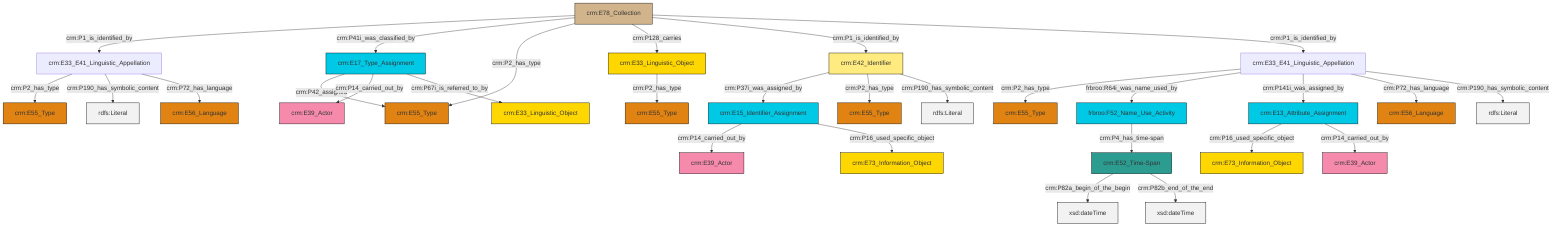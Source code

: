 graph TD
classDef Literal fill:#f2f2f2,stroke:#000000;
classDef CRM_Entity fill:#FFFFFF,stroke:#000000;
classDef Temporal_Entity fill:#00C9E6, stroke:#000000;
classDef Type fill:#E18312, stroke:#000000;
classDef Time-Span fill:#2C9C91, stroke:#000000;
classDef Appellation fill:#FFEB7F, stroke:#000000;
classDef Place fill:#008836, stroke:#000000;
classDef Persistent_Item fill:#B266B2, stroke:#000000;
classDef Conceptual_Object fill:#FFD700, stroke:#000000;
classDef Physical_Thing fill:#D2B48C, stroke:#000000;
classDef Actor fill:#f58aad, stroke:#000000;
classDef PC_Classes fill:#4ce600, stroke:#000000;
classDef Multi fill:#cccccc,stroke:#000000;

0["crm:E15_Identifier_Assignment"]:::Temporal_Entity -->|crm:P14_carried_out_by| 1["crm:E39_Actor"]:::Actor
4["crm:E33_E41_Linguistic_Appellation"]:::Default -->|crm:P2_has_type| 5["crm:E55_Type"]:::Type
4["crm:E33_E41_Linguistic_Appellation"]:::Default -->|frbroo:R64i_was_name_used_by| 6["frbroo:F52_Name_Use_Activity"]:::Temporal_Entity
7["crm:E78_Collection"]:::Physical_Thing -->|crm:P1_is_identified_by| 8["crm:E33_E41_Linguistic_Appellation"]:::Default
7["crm:E78_Collection"]:::Physical_Thing -->|crm:P41i_was_classified_by| 9["crm:E17_Type_Assignment"]:::Temporal_Entity
15["crm:E13_Attribute_Assignment"]:::Temporal_Entity -->|crm:P16_used_specific_object| 16["crm:E73_Information_Object"]:::Conceptual_Object
4["crm:E33_E41_Linguistic_Appellation"]:::Default -->|crm:P141i_was_assigned_by| 15["crm:E13_Attribute_Assignment"]:::Temporal_Entity
19["crm:E52_Time-Span"]:::Time-Span -->|crm:P82a_begin_of_the_begin| 20[xsd:dateTime]:::Literal
21["crm:E42_Identifier"]:::Appellation -->|crm:P37i_was_assigned_by| 0["crm:E15_Identifier_Assignment"]:::Temporal_Entity
7["crm:E78_Collection"]:::Physical_Thing -->|crm:P2_has_type| 22["crm:E55_Type"]:::Type
0["crm:E15_Identifier_Assignment"]:::Temporal_Entity -->|crm:P16_used_specific_object| 12["crm:E73_Information_Object"]:::Conceptual_Object
7["crm:E78_Collection"]:::Physical_Thing -->|crm:P128_carries| 24["crm:E33_Linguistic_Object"]:::Conceptual_Object
24["crm:E33_Linguistic_Object"]:::Conceptual_Object -->|crm:P2_has_type| 25["crm:E55_Type"]:::Type
9["crm:E17_Type_Assignment"]:::Temporal_Entity -->|crm:P42_assigned| 22["crm:E55_Type"]:::Type
21["crm:E42_Identifier"]:::Appellation -->|crm:P2_has_type| 33["crm:E55_Type"]:::Type
8["crm:E33_E41_Linguistic_Appellation"]:::Default -->|crm:P2_has_type| 2["crm:E55_Type"]:::Type
7["crm:E78_Collection"]:::Physical_Thing -->|crm:P1_is_identified_by| 21["crm:E42_Identifier"]:::Appellation
8["crm:E33_E41_Linguistic_Appellation"]:::Default -->|crm:P190_has_symbolic_content| 37[rdfs:Literal]:::Literal
8["crm:E33_E41_Linguistic_Appellation"]:::Default -->|crm:P72_has_language| 10["crm:E56_Language"]:::Type
4["crm:E33_E41_Linguistic_Appellation"]:::Default -->|crm:P72_has_language| 39["crm:E56_Language"]:::Type
6["frbroo:F52_Name_Use_Activity"]:::Temporal_Entity -->|crm:P4_has_time-span| 19["crm:E52_Time-Span"]:::Time-Span
19["crm:E52_Time-Span"]:::Time-Span -->|crm:P82b_end_of_the_end| 40[xsd:dateTime]:::Literal
4["crm:E33_E41_Linguistic_Appellation"]:::Default -->|crm:P190_has_symbolic_content| 42[rdfs:Literal]:::Literal
15["crm:E13_Attribute_Assignment"]:::Temporal_Entity -->|crm:P14_carried_out_by| 28["crm:E39_Actor"]:::Actor
9["crm:E17_Type_Assignment"]:::Temporal_Entity -->|crm:P14_carried_out_by| 49["crm:E39_Actor"]:::Actor
7["crm:E78_Collection"]:::Physical_Thing -->|crm:P1_is_identified_by| 4["crm:E33_E41_Linguistic_Appellation"]:::Default
21["crm:E42_Identifier"]:::Appellation -->|crm:P190_has_symbolic_content| 50[rdfs:Literal]:::Literal
9["crm:E17_Type_Assignment"]:::Temporal_Entity -->|crm:P67i_is_referred_to_by| 43["crm:E33_Linguistic_Object"]:::Conceptual_Object